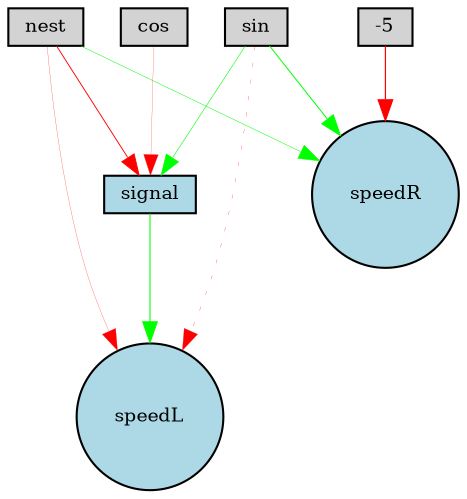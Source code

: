 digraph {
	node [fontsize=9 height=0.2 shape=circle width=0.2]
	cos [fillcolor=lightgray shape=box style=filled]
	sin [fillcolor=lightgray shape=box style=filled]
	nest [fillcolor=lightgray shape=box style=filled]
	signal [fillcolor=lightgray shape=box style=filled]
	-5 [fillcolor=lightgray shape=box style=filled]
	speedL [fillcolor=lightblue style=filled]
	speedR [fillcolor=lightblue style=filled]
	signal [fillcolor=lightblue style=filled]
	nest -> speedR [color=green penwidth=0.23258233189122549 style=solid]
	sin -> speedR [color=green penwidth=0.4712761718071735 style=solid]
	-5 -> speedR [color=red penwidth=0.5689535500700924 style=solid]
	nest -> signal [color=red penwidth=0.4429819237604915 style=solid]
	sin -> speedL [color=red penwidth=0.1245350816362788 style=dotted]
	sin -> signal [color=green penwidth=0.28343376492931505 style=solid]
	signal -> speedL [color=green penwidth=0.4971107757774855 style=solid]
	cos -> signal [color=red penwidth=0.1025972898388077 style=solid]
	nest -> speedL [color=red penwidth=0.11177711799066764 style=solid]
}
